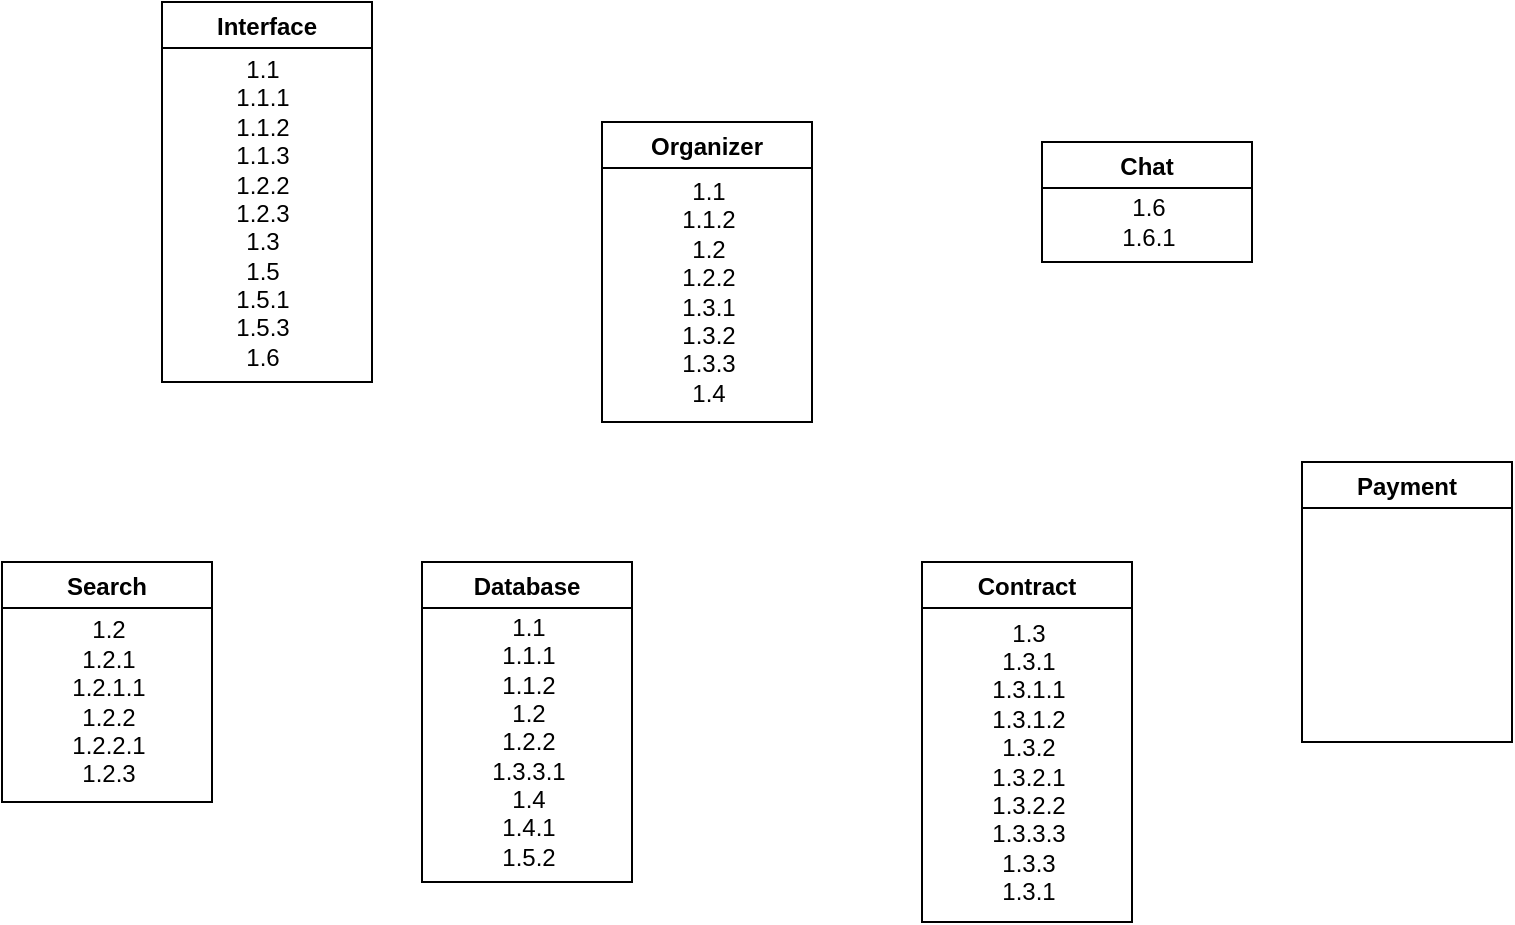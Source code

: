 <mxfile version="20.4.0" type="github">
  <diagram id="oqi11bB8qSqtX8uFyJWn" name="Page-1">
    <mxGraphModel dx="1321" dy="595" grid="1" gridSize="10" guides="1" tooltips="1" connect="1" arrows="1" fold="1" page="1" pageScale="1" pageWidth="850" pageHeight="1100" math="0" shadow="0">
      <root>
        <mxCell id="0" />
        <mxCell id="1" parent="0" />
        <mxCell id="gtmvo6QD4QoAHpJwprnd-1" value="Interface" style="swimlane;" vertex="1" parent="1">
          <mxGeometry x="160" y="40" width="105" height="190" as="geometry" />
        </mxCell>
        <mxCell id="gtmvo6QD4QoAHpJwprnd-9" value="&lt;div&gt;1.1&lt;/div&gt;&lt;div&gt;1.1.1&lt;/div&gt;&lt;div&gt;1.1.2&lt;/div&gt;&lt;div&gt;1.1.3&lt;/div&gt;&lt;div&gt;1.2.2&lt;/div&gt;&lt;div&gt;1.2.3&lt;/div&gt;&lt;div&gt;1.3&lt;br&gt;&lt;/div&gt;&lt;div&gt;1.5&lt;/div&gt;&lt;div&gt;1.5.1&lt;/div&gt;&lt;div&gt;1.5.3&lt;/div&gt;&lt;div&gt;1.6&lt;br&gt;&lt;/div&gt;&lt;div&gt;&lt;br&gt;&lt;/div&gt;&lt;div&gt;&lt;br&gt;&lt;/div&gt;" style="text;html=1;align=center;verticalAlign=middle;resizable=0;points=[];autosize=1;strokeColor=none;fillColor=none;" vertex="1" parent="gtmvo6QD4QoAHpJwprnd-1">
          <mxGeometry x="25" y="20" width="50" height="200" as="geometry" />
        </mxCell>
        <mxCell id="gtmvo6QD4QoAHpJwprnd-3" value="Organizer" style="swimlane;startSize=23;" vertex="1" parent="1">
          <mxGeometry x="380" y="100" width="105" height="150" as="geometry" />
        </mxCell>
        <mxCell id="gtmvo6QD4QoAHpJwprnd-16" value="&lt;div&gt;1.1&lt;/div&gt;&lt;div&gt;1.1.2&lt;/div&gt;&lt;div&gt;1.2&lt;/div&gt;&lt;div&gt;1.2.2&lt;/div&gt;&lt;div&gt;1.3.1&lt;/div&gt;&lt;div&gt;1.3.2&lt;/div&gt;&lt;div&gt;1.3.3&lt;/div&gt;&lt;div&gt;1.4&lt;/div&gt;" style="text;html=1;align=center;verticalAlign=middle;resizable=0;points=[];autosize=1;strokeColor=none;fillColor=none;" vertex="1" parent="gtmvo6QD4QoAHpJwprnd-3">
          <mxGeometry x="27.5" y="20" width="50" height="130" as="geometry" />
        </mxCell>
        <mxCell id="gtmvo6QD4QoAHpJwprnd-4" value="Database" style="swimlane;startSize=23;" vertex="1" parent="1">
          <mxGeometry x="290" y="320" width="105" height="160" as="geometry" />
        </mxCell>
        <mxCell id="gtmvo6QD4QoAHpJwprnd-12" value="&lt;div&gt;1.1&lt;/div&gt;&lt;div&gt;1.1.1&lt;/div&gt;&lt;div&gt;1.1.2&lt;br&gt;&lt;/div&gt;&lt;div&gt;1.2&lt;/div&gt;&lt;div&gt;1.2.2&lt;/div&gt;&lt;div&gt;1.3.3.1&lt;/div&gt;&lt;div&gt;1.4&lt;/div&gt;&lt;div&gt;1.4.1&lt;/div&gt;&lt;div&gt;1.5.2&lt;/div&gt;" style="text;html=1;align=center;verticalAlign=middle;resizable=0;points=[];autosize=1;strokeColor=none;fillColor=none;" vertex="1" parent="gtmvo6QD4QoAHpJwprnd-4">
          <mxGeometry x="22.5" y="20" width="60" height="140" as="geometry" />
        </mxCell>
        <mxCell id="gtmvo6QD4QoAHpJwprnd-5" value="Search" style="swimlane;startSize=23;" vertex="1" parent="1">
          <mxGeometry x="80" y="320" width="105" height="120" as="geometry" />
        </mxCell>
        <mxCell id="gtmvo6QD4QoAHpJwprnd-11" value="&lt;div&gt;1.2&lt;/div&gt;&lt;div&gt;1.2.1&lt;/div&gt;&lt;div&gt;1.2.1.1&lt;/div&gt;&lt;div&gt;1.2.2&lt;/div&gt;&lt;div&gt;1.2.2.1&lt;/div&gt;&lt;div&gt;1.2.3&lt;br&gt;&lt;/div&gt;" style="text;html=1;align=center;verticalAlign=middle;resizable=0;points=[];autosize=1;strokeColor=none;fillColor=none;" vertex="1" parent="gtmvo6QD4QoAHpJwprnd-5">
          <mxGeometry x="22.5" y="20" width="60" height="100" as="geometry" />
        </mxCell>
        <mxCell id="gtmvo6QD4QoAHpJwprnd-6" value="Contract" style="swimlane;startSize=23;" vertex="1" parent="1">
          <mxGeometry x="540" y="320" width="105" height="180" as="geometry" />
        </mxCell>
        <mxCell id="gtmvo6QD4QoAHpJwprnd-19" value="&lt;div&gt;1.3&lt;/div&gt;&lt;div&gt;1.3.1&lt;/div&gt;&lt;div&gt;1.3.1.1&lt;/div&gt;&lt;div&gt;1.3.1.2&lt;/div&gt;&lt;div&gt;1.3.2&lt;/div&gt;&lt;div&gt;1.3.2.1&lt;/div&gt;&lt;div&gt;1.3.2.2&lt;/div&gt;&lt;div&gt;1.3.3.3&lt;/div&gt;&lt;div&gt;1.3.3&lt;/div&gt;&lt;div&gt;1.3.1&lt;br&gt;&lt;/div&gt;" style="text;html=1;align=center;verticalAlign=middle;resizable=0;points=[];autosize=1;strokeColor=none;fillColor=none;" vertex="1" parent="gtmvo6QD4QoAHpJwprnd-6">
          <mxGeometry x="22.5" y="20" width="60" height="160" as="geometry" />
        </mxCell>
        <mxCell id="gtmvo6QD4QoAHpJwprnd-7" value="Chat" style="swimlane;startSize=23;" vertex="1" parent="1">
          <mxGeometry x="600" y="110" width="105" height="60" as="geometry" />
        </mxCell>
        <mxCell id="gtmvo6QD4QoAHpJwprnd-18" value="&lt;div&gt;1.6&lt;/div&gt;&lt;div&gt;1.6.1&lt;br&gt;&lt;/div&gt;" style="text;html=1;align=center;verticalAlign=middle;resizable=0;points=[];autosize=1;strokeColor=none;fillColor=none;" vertex="1" parent="gtmvo6QD4QoAHpJwprnd-7">
          <mxGeometry x="27.5" y="20" width="50" height="40" as="geometry" />
        </mxCell>
        <mxCell id="gtmvo6QD4QoAHpJwprnd-8" value="Payment" style="swimlane;startSize=23;" vertex="1" parent="1">
          <mxGeometry x="730" y="270" width="105" height="140" as="geometry" />
        </mxCell>
      </root>
    </mxGraphModel>
  </diagram>
</mxfile>
